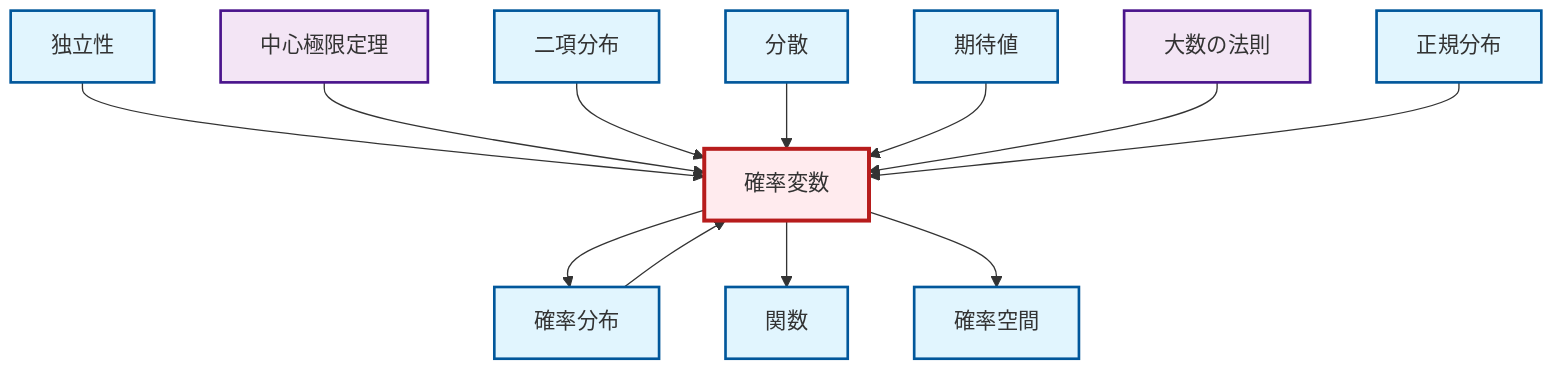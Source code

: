 graph TD
    classDef definition fill:#e1f5fe,stroke:#01579b,stroke-width:2px
    classDef theorem fill:#f3e5f5,stroke:#4a148c,stroke-width:2px
    classDef axiom fill:#fff3e0,stroke:#e65100,stroke-width:2px
    classDef example fill:#e8f5e9,stroke:#1b5e20,stroke-width:2px
    classDef current fill:#ffebee,stroke:#b71c1c,stroke-width:3px
    def-function["関数"]:::definition
    def-expectation["期待値"]:::definition
    def-binomial-distribution["二項分布"]:::definition
    def-variance["分散"]:::definition
    def-probability-space["確率空間"]:::definition
    def-probability-distribution["確率分布"]:::definition
    thm-central-limit["中心極限定理"]:::theorem
    def-normal-distribution["正規分布"]:::definition
    def-random-variable["確率変数"]:::definition
    thm-law-of-large-numbers["大数の法則"]:::theorem
    def-independence["独立性"]:::definition
    def-independence --> def-random-variable
    thm-central-limit --> def-random-variable
    def-probability-distribution --> def-random-variable
    def-binomial-distribution --> def-random-variable
    def-variance --> def-random-variable
    def-expectation --> def-random-variable
    def-random-variable --> def-probability-distribution
    def-random-variable --> def-function
    def-random-variable --> def-probability-space
    thm-law-of-large-numbers --> def-random-variable
    def-normal-distribution --> def-random-variable
    class def-random-variable current